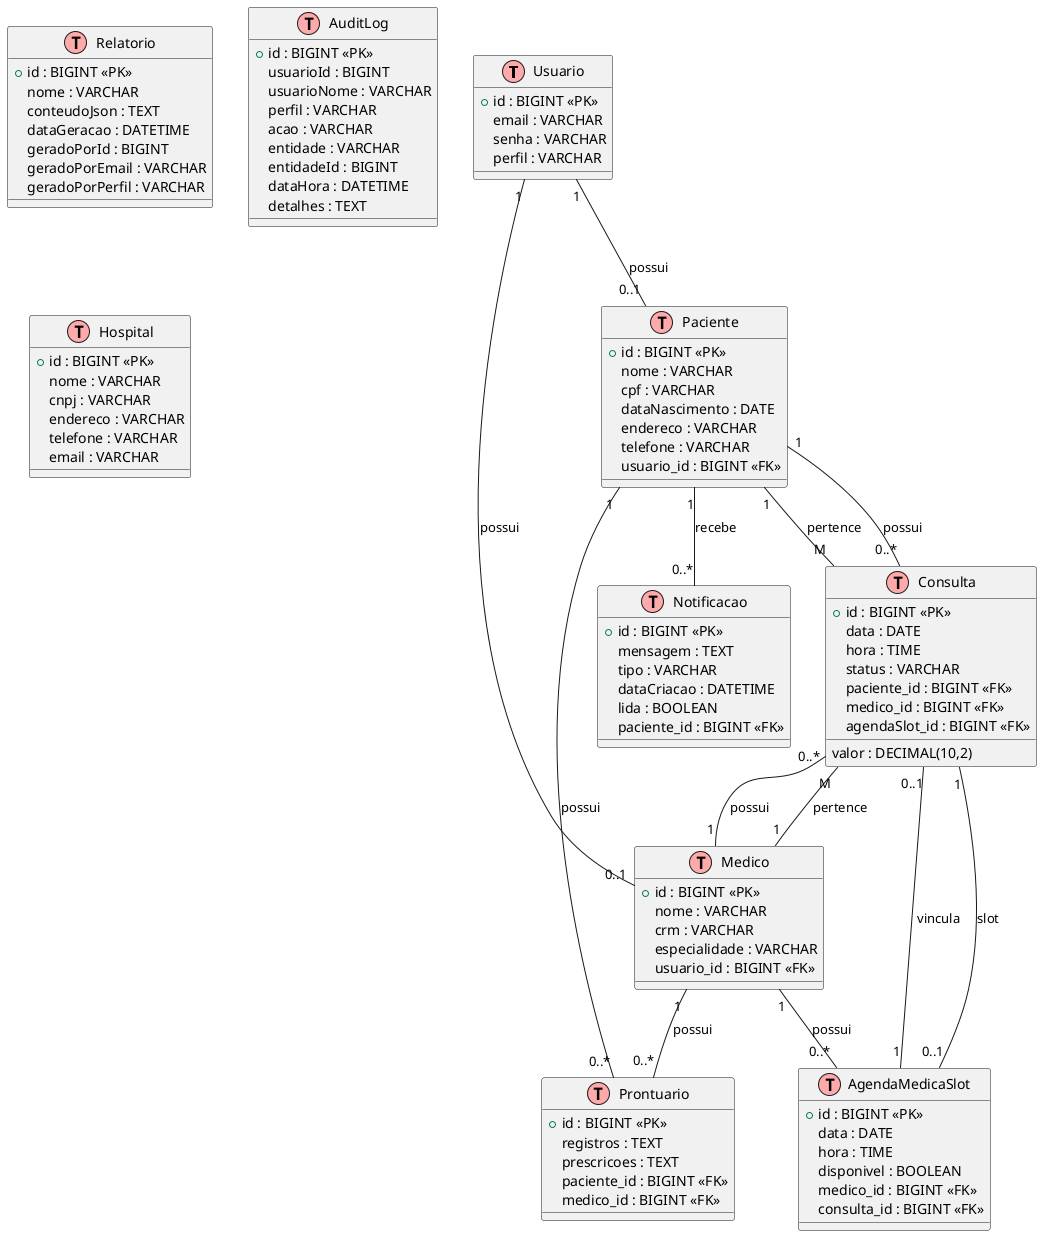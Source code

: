 @startuml
!define Table(name,desc) class name as "desc" << (T,#FFAAAA) >>

'--- Tabelas / Entidades ---
Table(Usuario, "Usuario") {
  + id : BIGINT <<PK>>
  email : VARCHAR
  senha : VARCHAR
  perfil : VARCHAR
}

Table(Paciente, "Paciente") {
  + id : BIGINT <<PK>>
  nome : VARCHAR
  cpf : VARCHAR
  dataNascimento : DATE
  endereco : VARCHAR
  telefone : VARCHAR
  usuario_id : BIGINT <<FK>>
}

Table(Medico, "Medico") {
  + id : BIGINT <<PK>>
  nome : VARCHAR
  crm : VARCHAR
  especialidade : VARCHAR
  usuario_id : BIGINT <<FK>>
}

Table(Consulta, "Consulta") {
  + id : BIGINT <<PK>>
  data : DATE
  hora : TIME
  status : VARCHAR
  valor : DECIMAL(10,2)
  paciente_id : BIGINT <<FK>>
  medico_id : BIGINT <<FK>>
  agendaSlot_id : BIGINT <<FK>>
}

Table(Prontuario, "Prontuario") {
  + id : BIGINT <<PK>>
  registros : TEXT
  prescricoes : TEXT
  paciente_id : BIGINT <<FK>>
  medico_id : BIGINT <<FK>>
}

Table(AgendaMedicaSlot, "AgendaMedicaSlot") {
  + id : BIGINT <<PK>>
  data : DATE
  hora : TIME
  disponivel : BOOLEAN
  medico_id : BIGINT <<FK>>
  consulta_id : BIGINT <<FK>>
}

Table(Notificacao, "Notificacao") {
  + id : BIGINT <<PK>>
  mensagem : TEXT
  tipo : VARCHAR
  dataCriacao : DATETIME
  lida : BOOLEAN
  paciente_id : BIGINT <<FK>>
}

Table(Relatorio, "Relatorio") {
  + id : BIGINT <<PK>>
  nome : VARCHAR
  conteudoJson : TEXT
  dataGeracao : DATETIME
  geradoPorId : BIGINT
  geradoPorEmail : VARCHAR
  geradoPorPerfil : VARCHAR
}

Table(AuditLog, "AuditLog") {
  + id : BIGINT <<PK>>
  usuarioId : BIGINT
  usuarioNome : VARCHAR
  perfil : VARCHAR
  acao : VARCHAR
  entidade : VARCHAR
  entidadeId : BIGINT
  dataHora : DATETIME
  detalhes : TEXT
}

Table(Hospital, "Hospital") {
  + id : BIGINT <<PK>>
  nome : VARCHAR
  cnpj : VARCHAR
  endereco : VARCHAR
  telefone : VARCHAR
  email : VARCHAR
}

'--- Relacionamentos ---
Usuario "1" -- "0..1" Paciente : possui
Usuario "1" -- "0..1" Medico : possui
Paciente "1" -- "0..*" Consulta : possui
Medico "1" -- "0..*" Consulta : possui
Paciente "1" -- "0..*" Prontuario : possui
Medico "1" -- "0..*" Prontuario : possui
Paciente "1" -- "0..*" Notificacao : recebe
Medico "1" -- "0..*" AgendaMedicaSlot : possui
AgendaMedicaSlot "1" -- "0..1" Consulta : vincula
Consulta "M" -- "1" Paciente : pertence
Consulta "M" -- "1" Medico : pertence
Consulta "1" -- "0..1" AgendaMedicaSlot : slot

@enduml
